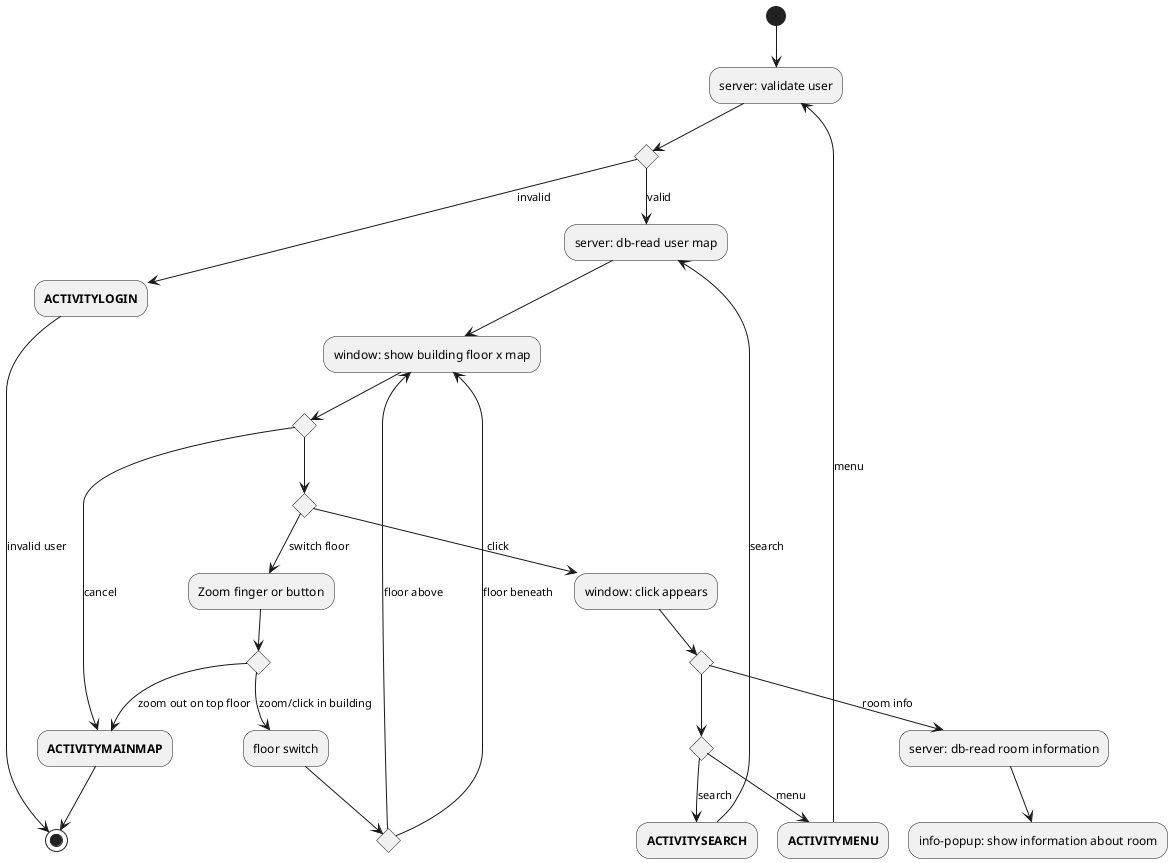         @startuml
(*)  --> "server: validate user"
if "" then
    --> [invalid] "**ACTIVITYLOGIN**"
    --> [invalid user] (*)
else
    --> [valid] "server: db-read user map"
    --> "window: show building floor x map"
    if "" then
        --> [cancel] "**ACTIVITYMAINMAP**"
        --> (*)
    else
        if "" then
            --> [switch floor] "Zoom finger or button"
            if "" then
                --> [zoom out on top floor] "**ACTIVITYMAINMAP**"
            else
                --> [zoom/click in building] "floor switch"
                if "" then
                    --> [floor above] "window: show building floor x map"
                else
                    --> [floor beneath] "window: show building floor x map"
                Endif
            Endif
        else
            --> [click] "window: click appears"
            if "" then
                --> [room info] "server: db-read room information"
                --> "info-popup: show information about room"
            else
                if "" then
                    --> [menu] "**ACTIVITYMENU**"
                    --> [menu] "server: validate user"
                else
                    --> [search] "**ACTIVITYSEARCH**"
                    --> [search] "server: db-read user map"
                Endif
            Endif
        Endif
    Endif
Endif
@enduml